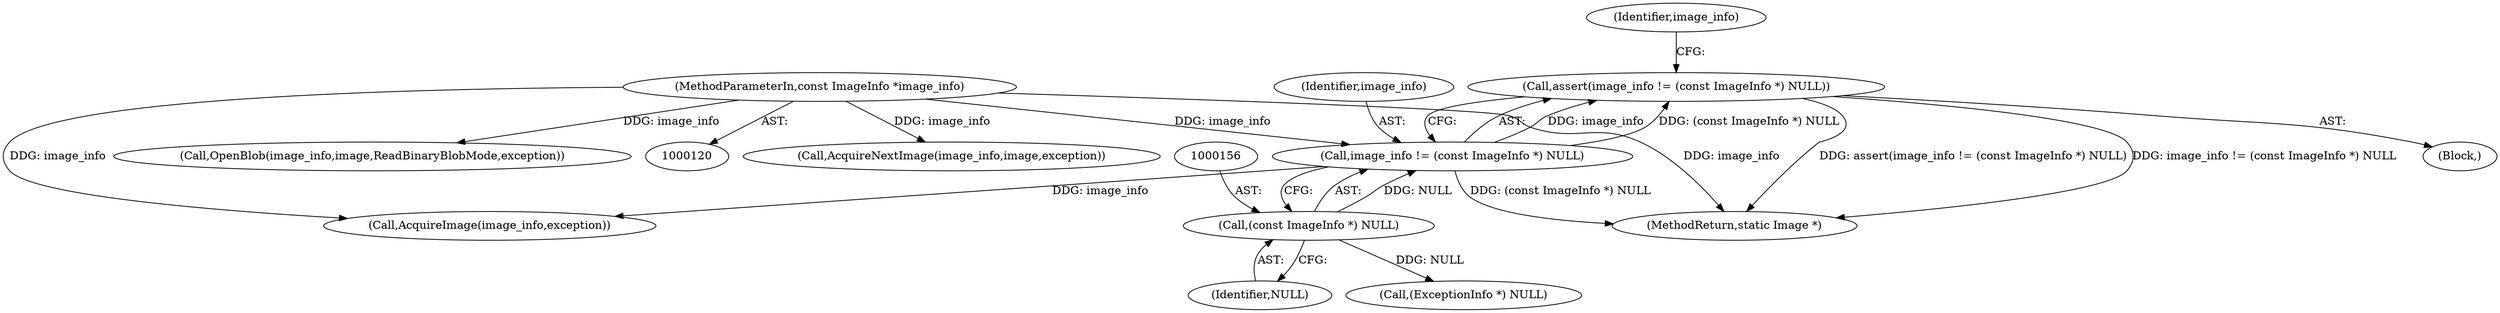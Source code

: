 digraph "0_ImageMagick_2ad6d33493750a28a5a655d319a8e0b16c392de1@API" {
"1000152" [label="(Call,assert(image_info != (const ImageInfo *) NULL))"];
"1000153" [label="(Call,image_info != (const ImageInfo *) NULL)"];
"1000121" [label="(MethodParameterIn,const ImageInfo *image_info)"];
"1000155" [label="(Call,(const ImageInfo *) NULL)"];
"1000161" [label="(Identifier,image_info)"];
"1000152" [label="(Call,assert(image_info != (const ImageInfo *) NULL))"];
"1000154" [label="(Identifier,image_info)"];
"1001955" [label="(MethodReturn,static Image *)"];
"1000121" [label="(MethodParameterIn,const ImageInfo *image_info)"];
"1000153" [label="(Call,image_info != (const ImageInfo *) NULL)"];
"1000193" [label="(Call,AcquireImage(image_info,exception))"];
"1001900" [label="(Call,AcquireNextImage(image_info,image,exception))"];
"1000157" [label="(Identifier,NULL)"];
"1000198" [label="(Call,OpenBlob(image_info,image,ReadBinaryBlobMode,exception))"];
"1000182" [label="(Call,(ExceptionInfo *) NULL)"];
"1000123" [label="(Block,)"];
"1000155" [label="(Call,(const ImageInfo *) NULL)"];
"1000152" -> "1000123"  [label="AST: "];
"1000152" -> "1000153"  [label="CFG: "];
"1000153" -> "1000152"  [label="AST: "];
"1000161" -> "1000152"  [label="CFG: "];
"1000152" -> "1001955"  [label="DDG: assert(image_info != (const ImageInfo *) NULL)"];
"1000152" -> "1001955"  [label="DDG: image_info != (const ImageInfo *) NULL"];
"1000153" -> "1000152"  [label="DDG: image_info"];
"1000153" -> "1000152"  [label="DDG: (const ImageInfo *) NULL"];
"1000153" -> "1000155"  [label="CFG: "];
"1000154" -> "1000153"  [label="AST: "];
"1000155" -> "1000153"  [label="AST: "];
"1000153" -> "1001955"  [label="DDG: (const ImageInfo *) NULL"];
"1000121" -> "1000153"  [label="DDG: image_info"];
"1000155" -> "1000153"  [label="DDG: NULL"];
"1000153" -> "1000193"  [label="DDG: image_info"];
"1000121" -> "1000120"  [label="AST: "];
"1000121" -> "1001955"  [label="DDG: image_info"];
"1000121" -> "1000193"  [label="DDG: image_info"];
"1000121" -> "1000198"  [label="DDG: image_info"];
"1000121" -> "1001900"  [label="DDG: image_info"];
"1000155" -> "1000157"  [label="CFG: "];
"1000156" -> "1000155"  [label="AST: "];
"1000157" -> "1000155"  [label="AST: "];
"1000155" -> "1000182"  [label="DDG: NULL"];
}
